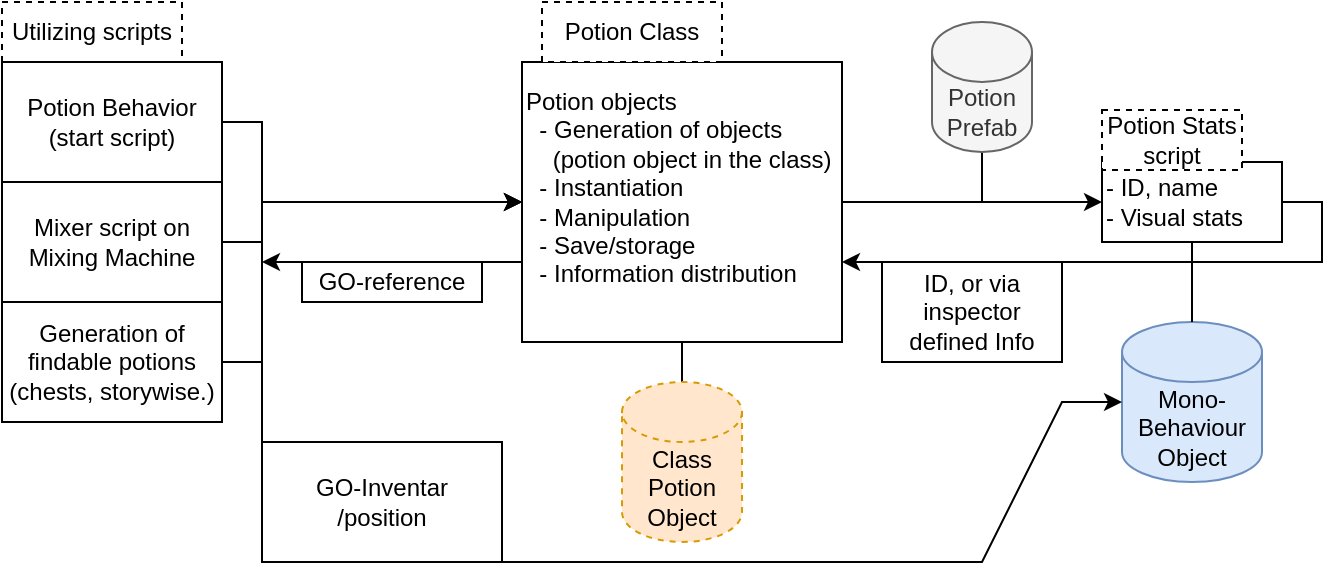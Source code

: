 <mxfile version="21.1.8" type="github">
  <diagram name="Seite-1" id="r9SchGLrDLa7gwqFR3Kt">
    <mxGraphModel dx="988" dy="530" grid="1" gridSize="10" guides="1" tooltips="1" connect="1" arrows="1" fold="1" page="1" pageScale="1" pageWidth="827" pageHeight="1169" math="0" shadow="0">
      <root>
        <mxCell id="0" />
        <mxCell id="1" parent="0" />
        <mxCell id="gq9Lb8jiTcREuKkAHGY3-15" style="edgeStyle=orthogonalEdgeStyle;rounded=0;orthogonalLoop=1;jettySize=auto;html=1;exitX=1;exitY=0.5;exitDx=0;exitDy=0;entryX=0;entryY=0.5;entryDx=0;entryDy=0;" parent="1" source="gq9Lb8jiTcREuKkAHGY3-1" target="gq9Lb8jiTcREuKkAHGY3-11" edge="1">
          <mxGeometry relative="1" as="geometry" />
        </mxCell>
        <mxCell id="gq9Lb8jiTcREuKkAHGY3-1" value="&lt;div align=&quot;left&quot;&gt;Potion objects&lt;/div&gt;&lt;div align=&quot;left&quot;&gt;&amp;nbsp; - Generation of objects&lt;/div&gt;&lt;div align=&quot;left&quot;&gt;&amp;nbsp;&amp;nbsp;&amp;nbsp; (potion object in the class)&lt;/div&gt;&lt;div align=&quot;left&quot;&gt;&amp;nbsp; - Instantiation&lt;br&gt;&lt;/div&gt;&lt;div align=&quot;left&quot;&gt;&amp;nbsp; - Manipulation&lt;/div&gt;&lt;div align=&quot;left&quot;&gt;&amp;nbsp; - Save/storage&lt;/div&gt;&lt;div align=&quot;left&quot;&gt;&amp;nbsp; - Information distribution&lt;br&gt;&lt;/div&gt;&lt;div align=&quot;left&quot;&gt;&lt;br&gt;&lt;/div&gt;" style="whiteSpace=wrap;html=1;align=left;" parent="1" vertex="1">
          <mxGeometry x="290" y="230" width="160" height="140" as="geometry" />
        </mxCell>
        <mxCell id="gq9Lb8jiTcREuKkAHGY3-2" value="Potion Class" style="rounded=0;whiteSpace=wrap;html=1;strokeColor=default;dashed=1;" parent="1" vertex="1">
          <mxGeometry x="300" y="200" width="90" height="30" as="geometry" />
        </mxCell>
        <mxCell id="gq9Lb8jiTcREuKkAHGY3-3" value="Utilizing scripts" style="rounded=0;whiteSpace=wrap;html=1;dashed=1;" parent="1" vertex="1">
          <mxGeometry x="30" y="200" width="90" height="30" as="geometry" />
        </mxCell>
        <mxCell id="gq9Lb8jiTcREuKkAHGY3-5" style="edgeStyle=orthogonalEdgeStyle;rounded=0;orthogonalLoop=1;jettySize=auto;html=1;exitX=1;exitY=0.5;exitDx=0;exitDy=0;" parent="1" source="gq9Lb8jiTcREuKkAHGY3-4" target="gq9Lb8jiTcREuKkAHGY3-1" edge="1">
          <mxGeometry relative="1" as="geometry">
            <Array as="points">
              <mxPoint x="160" y="260" />
              <mxPoint x="160" y="300" />
            </Array>
          </mxGeometry>
        </mxCell>
        <mxCell id="gq9Lb8jiTcREuKkAHGY3-4" value="&lt;div&gt;Potion Behavior&lt;/div&gt;&lt;div&gt;(start script)&lt;br&gt;&lt;/div&gt;" style="whiteSpace=wrap;html=1;" parent="1" vertex="1">
          <mxGeometry x="30" y="230" width="110" height="60" as="geometry" />
        </mxCell>
        <mxCell id="gq9Lb8jiTcREuKkAHGY3-7" style="edgeStyle=orthogonalEdgeStyle;rounded=0;orthogonalLoop=1;jettySize=auto;html=1;exitX=1;exitY=0.5;exitDx=0;exitDy=0;entryX=0;entryY=0.5;entryDx=0;entryDy=0;" parent="1" source="gq9Lb8jiTcREuKkAHGY3-6" target="gq9Lb8jiTcREuKkAHGY3-1" edge="1">
          <mxGeometry relative="1" as="geometry">
            <Array as="points">
              <mxPoint x="160" y="320" />
              <mxPoint x="160" y="300" />
            </Array>
          </mxGeometry>
        </mxCell>
        <mxCell id="gq9Lb8jiTcREuKkAHGY3-6" value="&lt;div&gt;Mixer script on &lt;br&gt;&lt;/div&gt;&lt;div&gt;Mixing Machine&lt;br&gt;&lt;/div&gt;" style="whiteSpace=wrap;html=1;" parent="1" vertex="1">
          <mxGeometry x="30" y="290" width="110" height="60" as="geometry" />
        </mxCell>
        <mxCell id="gq9Lb8jiTcREuKkAHGY3-25" style="edgeStyle=orthogonalEdgeStyle;rounded=0;orthogonalLoop=1;jettySize=auto;html=1;entryX=1;entryY=0.714;entryDx=0;entryDy=0;entryPerimeter=0;" parent="1" source="gq9Lb8jiTcREuKkAHGY3-11" target="gq9Lb8jiTcREuKkAHGY3-1" edge="1">
          <mxGeometry relative="1" as="geometry">
            <mxPoint x="470" y="330" as="targetPoint" />
            <Array as="points">
              <mxPoint x="690" y="300" />
              <mxPoint x="690" y="330" />
            </Array>
          </mxGeometry>
        </mxCell>
        <mxCell id="gq9Lb8jiTcREuKkAHGY3-11" value="&lt;div align=&quot;left&quot;&gt;- ID, name&lt;br&gt;&lt;/div&gt;&lt;div align=&quot;left&quot;&gt;- Visual stats&lt;/div&gt;" style="whiteSpace=wrap;html=1;align=left;" parent="1" vertex="1">
          <mxGeometry x="580" y="280" width="90" height="40" as="geometry" />
        </mxCell>
        <mxCell id="gq9Lb8jiTcREuKkAHGY3-12" value="Potion Stats script" style="rounded=0;whiteSpace=wrap;html=1;strokeColor=default;dashed=1;" parent="1" vertex="1">
          <mxGeometry x="580" y="254" width="70" height="30" as="geometry" />
        </mxCell>
        <mxCell id="gq9Lb8jiTcREuKkAHGY3-19" value="" style="endArrow=none;html=1;rounded=0;" parent="1" target="gq9Lb8jiTcREuKkAHGY3-21" edge="1">
          <mxGeometry width="50" height="50" relative="1" as="geometry">
            <mxPoint x="520" y="300" as="sourcePoint" />
            <mxPoint x="510" y="253" as="targetPoint" />
          </mxGeometry>
        </mxCell>
        <mxCell id="gq9Lb8jiTcREuKkAHGY3-22" style="rounded=0;orthogonalLoop=1;jettySize=auto;html=1;exitX=0.5;exitY=0;exitDx=0;exitDy=0;exitPerimeter=0;endArrow=none;endFill=0;" parent="1" source="gq9Lb8jiTcREuKkAHGY3-20" target="gq9Lb8jiTcREuKkAHGY3-1" edge="1">
          <mxGeometry relative="1" as="geometry" />
        </mxCell>
        <mxCell id="gq9Lb8jiTcREuKkAHGY3-20" value="&lt;div&gt;&lt;br&gt;&lt;/div&gt;&lt;div&gt;Class&lt;/div&gt;&lt;div&gt;Potion&lt;/div&gt;&lt;div&gt;Object&lt;br&gt;&lt;/div&gt;&lt;div&gt;&lt;br&gt;&lt;/div&gt;" style="shape=cylinder3;whiteSpace=wrap;html=1;boundedLbl=1;backgroundOutline=1;size=15;fillColor=#ffe6cc;strokeColor=#d79b00;dashed=1;" parent="1" vertex="1">
          <mxGeometry x="340" y="390" width="60" height="80" as="geometry" />
        </mxCell>
        <mxCell id="gq9Lb8jiTcREuKkAHGY3-21" value="&lt;div&gt;Potion&lt;/div&gt;&lt;div&gt;Prefab&lt;br&gt;&lt;/div&gt;" style="shape=cylinder3;whiteSpace=wrap;html=1;boundedLbl=1;backgroundOutline=1;size=15;fillColor=#f5f5f5;strokeColor=#666666;fontColor=#333333;" parent="1" vertex="1">
          <mxGeometry x="495" y="210" width="50" height="65" as="geometry" />
        </mxCell>
        <mxCell id="gq9Lb8jiTcREuKkAHGY3-23" value="&lt;div&gt;&lt;br&gt;&lt;/div&gt;&lt;div&gt;Mono-&lt;/div&gt;&lt;div&gt;Behaviour&lt;br&gt;&lt;/div&gt;&lt;div&gt;Object&lt;br&gt;&lt;/div&gt;&lt;div&gt;&lt;br&gt;&lt;/div&gt;" style="shape=cylinder3;whiteSpace=wrap;html=1;boundedLbl=1;backgroundOutline=1;size=15;fillColor=#dae8fc;strokeColor=#6c8ebf;" parent="1" vertex="1">
          <mxGeometry x="590" y="360" width="70" height="80" as="geometry" />
        </mxCell>
        <mxCell id="gq9Lb8jiTcREuKkAHGY3-24" style="rounded=0;orthogonalLoop=1;jettySize=auto;html=1;exitX=0.5;exitY=0;exitDx=0;exitDy=0;exitPerimeter=0;endArrow=none;endFill=0;" parent="1" source="gq9Lb8jiTcREuKkAHGY3-23" edge="1">
          <mxGeometry relative="1" as="geometry">
            <mxPoint x="625" y="320" as="targetPoint" />
          </mxGeometry>
        </mxCell>
        <mxCell id="gq9Lb8jiTcREuKkAHGY3-27" style="edgeStyle=orthogonalEdgeStyle;rounded=0;orthogonalLoop=1;jettySize=auto;html=1;exitX=1;exitY=0.5;exitDx=0;exitDy=0;entryX=0;entryY=0.5;entryDx=0;entryDy=0;" parent="1" source="gq9Lb8jiTcREuKkAHGY3-26" target="gq9Lb8jiTcREuKkAHGY3-1" edge="1">
          <mxGeometry relative="1" as="geometry">
            <Array as="points">
              <mxPoint x="160" y="380" />
              <mxPoint x="160" y="300" />
            </Array>
          </mxGeometry>
        </mxCell>
        <mxCell id="gq9Lb8jiTcREuKkAHGY3-26" value="&lt;div&gt;Generation of&lt;/div&gt;&lt;div&gt;findable potions&lt;/div&gt;&lt;div&gt;(chests, storywise.)&lt;br&gt;&lt;/div&gt;" style="whiteSpace=wrap;html=1;" parent="1" vertex="1">
          <mxGeometry x="30" y="350" width="110" height="60" as="geometry" />
        </mxCell>
        <mxCell id="YxIlyrTKugpb3OjWnS4E-4" value="GO-reference" style="rounded=0;whiteSpace=wrap;html=1;" vertex="1" parent="1">
          <mxGeometry x="180" y="330" width="90" height="20" as="geometry" />
        </mxCell>
        <mxCell id="YxIlyrTKugpb3OjWnS4E-6" value="ID, or via inspector defined Info" style="rounded=0;whiteSpace=wrap;html=1;" vertex="1" parent="1">
          <mxGeometry x="470" y="330" width="90" height="50" as="geometry" />
        </mxCell>
        <mxCell id="YxIlyrTKugpb3OjWnS4E-8" value="" style="endArrow=classic;html=1;rounded=0;exitX=0;exitY=0.714;exitDx=0;exitDy=0;exitPerimeter=0;" edge="1" parent="1" source="gq9Lb8jiTcREuKkAHGY3-1">
          <mxGeometry width="50" height="50" relative="1" as="geometry">
            <mxPoint x="200" y="370" as="sourcePoint" />
            <mxPoint x="160" y="330" as="targetPoint" />
          </mxGeometry>
        </mxCell>
        <mxCell id="YxIlyrTKugpb3OjWnS4E-9" value="" style="endArrow=classic;html=1;rounded=0;entryX=0;entryY=0.5;entryDx=0;entryDy=0;entryPerimeter=0;" edge="1" parent="1" target="gq9Lb8jiTcREuKkAHGY3-23">
          <mxGeometry width="50" height="50" relative="1" as="geometry">
            <mxPoint x="160" y="380" as="sourcePoint" />
            <mxPoint x="200" y="440" as="targetPoint" />
            <Array as="points">
              <mxPoint x="160" y="480" />
              <mxPoint x="520" y="480" />
              <mxPoint x="560" y="400" />
            </Array>
          </mxGeometry>
        </mxCell>
        <mxCell id="YxIlyrTKugpb3OjWnS4E-10" value="&lt;div&gt;GO-Inventar&lt;/div&gt;&lt;div&gt;/position&lt;br&gt;&lt;/div&gt;" style="rounded=0;whiteSpace=wrap;html=1;" vertex="1" parent="1">
          <mxGeometry x="160" y="420" width="120" height="60" as="geometry" />
        </mxCell>
      </root>
    </mxGraphModel>
  </diagram>
</mxfile>
